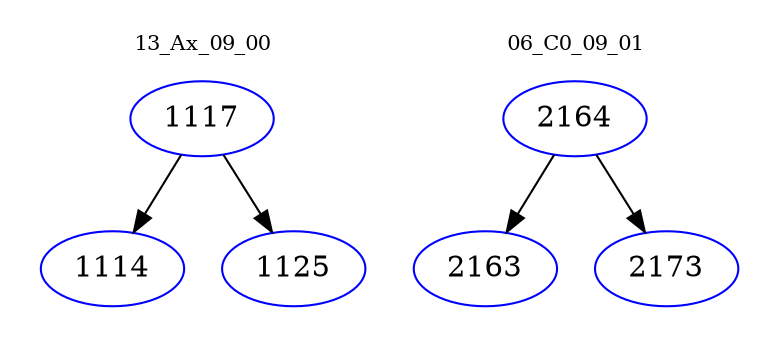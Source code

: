 digraph{
subgraph cluster_0 {
color = white
label = "13_Ax_09_00";
fontsize=10;
T0_1117 [label="1117", color="blue"]
T0_1117 -> T0_1114 [color="black"]
T0_1114 [label="1114", color="blue"]
T0_1117 -> T0_1125 [color="black"]
T0_1125 [label="1125", color="blue"]
}
subgraph cluster_1 {
color = white
label = "06_C0_09_01";
fontsize=10;
T1_2164 [label="2164", color="blue"]
T1_2164 -> T1_2163 [color="black"]
T1_2163 [label="2163", color="blue"]
T1_2164 -> T1_2173 [color="black"]
T1_2173 [label="2173", color="blue"]
}
}
